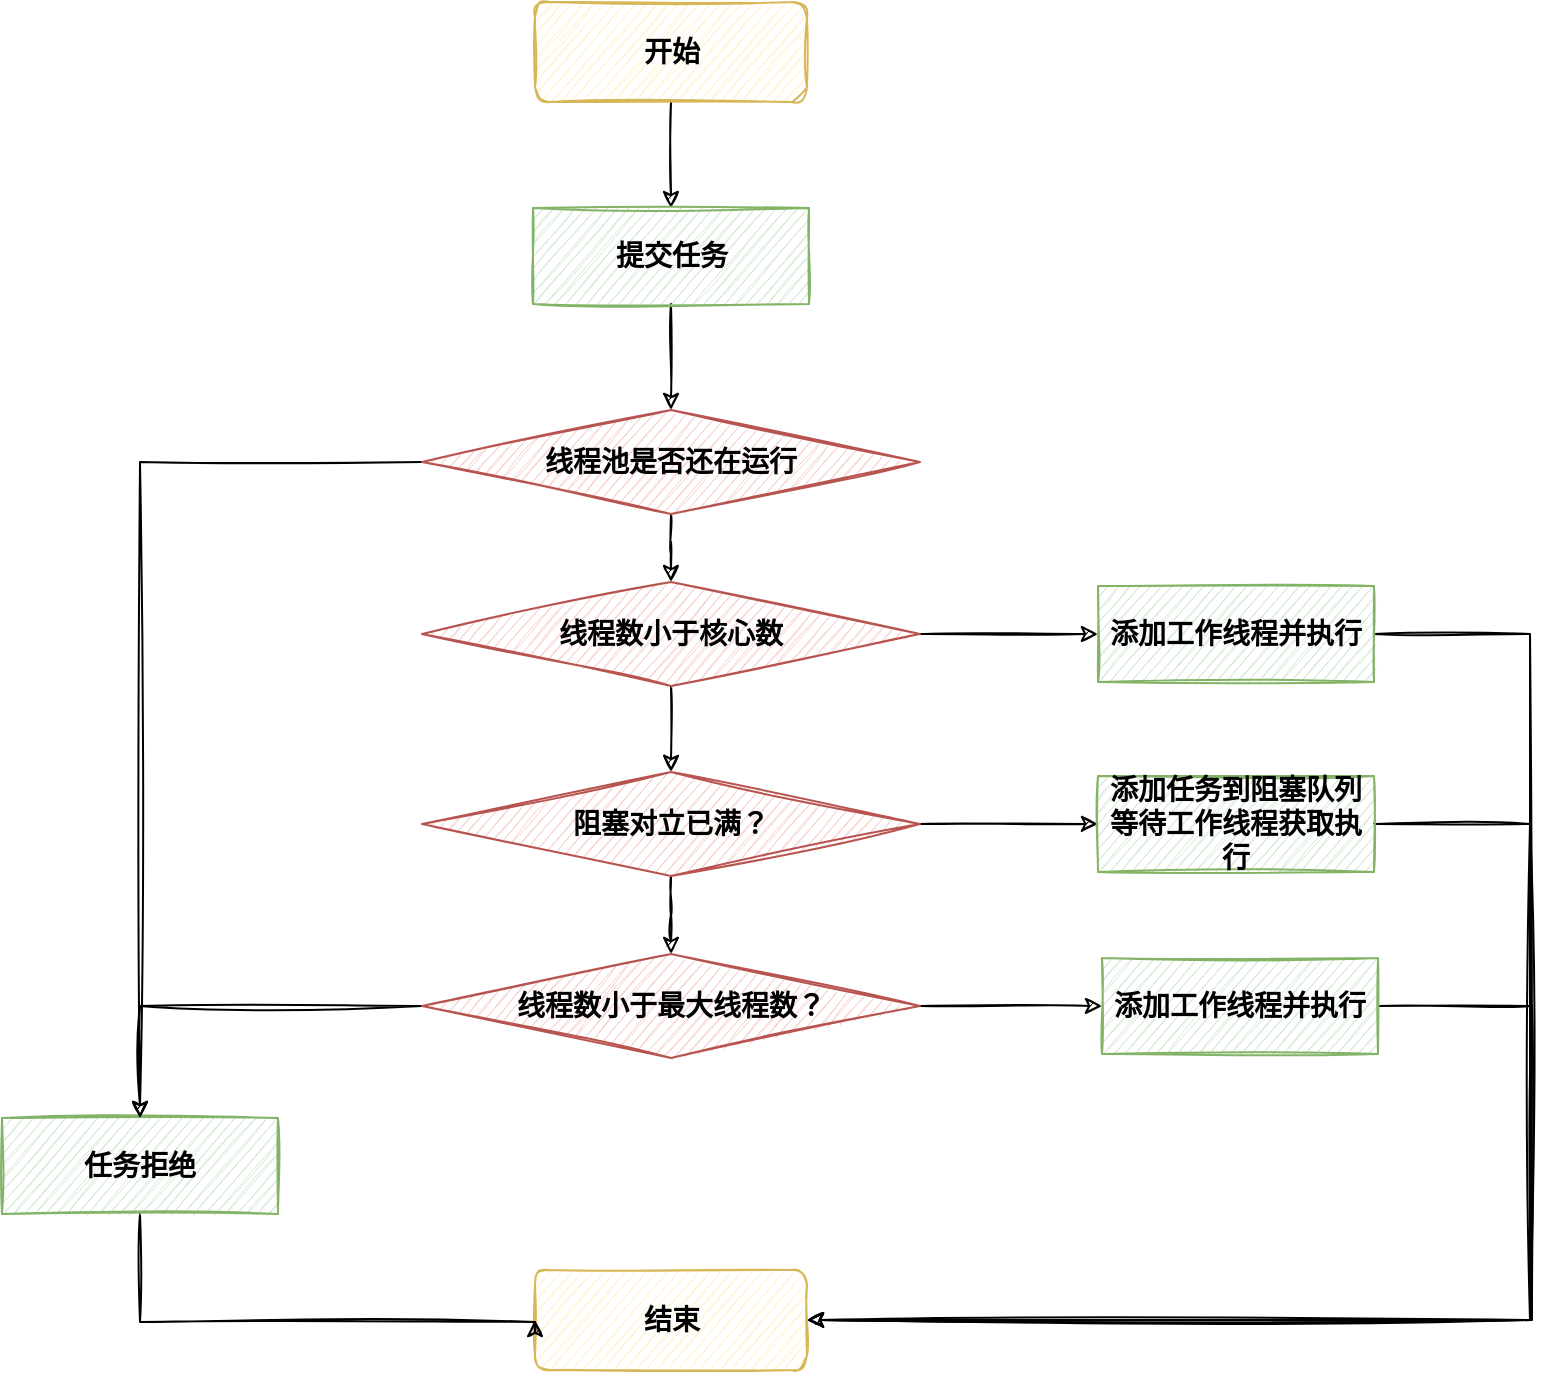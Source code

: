 <mxfile version="16.0.0" type="github">
  <diagram id="FFCrXQkO12scRr8ujQMa" name="第 1 页">
    <mxGraphModel dx="1422" dy="762" grid="0" gridSize="10" guides="1" tooltips="1" connect="1" arrows="1" fold="1" page="0" pageScale="1" pageWidth="827" pageHeight="1169" math="0" shadow="0">
      <root>
        <mxCell id="0" />
        <mxCell id="1" parent="0" />
        <mxCell id="0lQiH7m6wBVxPv7ZPS4I-15" value="" style="edgeStyle=orthogonalEdgeStyle;rounded=0;orthogonalLoop=1;jettySize=auto;html=1;fontSize=14;sketch=1;" edge="1" parent="1" source="0lQiH7m6wBVxPv7ZPS4I-1" target="0lQiH7m6wBVxPv7ZPS4I-6">
          <mxGeometry relative="1" as="geometry" />
        </mxCell>
        <mxCell id="0lQiH7m6wBVxPv7ZPS4I-1" value="&lt;font style=&quot;font-size: 14px&quot;&gt;&lt;b&gt;开始&lt;/b&gt;&lt;/font&gt;" style="rounded=1;whiteSpace=wrap;html=1;fillColor=#fff2cc;strokeColor=#d6b656;sketch=1;" vertex="1" parent="1">
          <mxGeometry x="329.5" y="81" width="136" height="50" as="geometry" />
        </mxCell>
        <mxCell id="0lQiH7m6wBVxPv7ZPS4I-2" value="&lt;font style=&quot;font-size: 14px&quot;&gt;&lt;b&gt;结束&lt;/b&gt;&lt;/font&gt;" style="rounded=1;whiteSpace=wrap;html=1;fillColor=#fff2cc;strokeColor=#d6b656;sketch=1;" vertex="1" parent="1">
          <mxGeometry x="329.5" y="715" width="136" height="50" as="geometry" />
        </mxCell>
        <mxCell id="0lQiH7m6wBVxPv7ZPS4I-16" value="" style="edgeStyle=orthogonalEdgeStyle;rounded=0;orthogonalLoop=1;jettySize=auto;html=1;fontSize=14;sketch=1;" edge="1" parent="1" source="0lQiH7m6wBVxPv7ZPS4I-6" target="0lQiH7m6wBVxPv7ZPS4I-8">
          <mxGeometry relative="1" as="geometry" />
        </mxCell>
        <mxCell id="0lQiH7m6wBVxPv7ZPS4I-6" value="&lt;b&gt;提交任务&lt;/b&gt;" style="rounded=0;whiteSpace=wrap;html=1;fontSize=14;fillColor=#d5e8d4;strokeColor=#82b366;sketch=1;" vertex="1" parent="1">
          <mxGeometry x="328.5" y="184" width="138" height="48" as="geometry" />
        </mxCell>
        <mxCell id="0lQiH7m6wBVxPv7ZPS4I-24" style="edgeStyle=orthogonalEdgeStyle;rounded=0;orthogonalLoop=1;jettySize=auto;html=1;entryX=0;entryY=0.5;entryDx=0;entryDy=0;fontSize=14;sketch=1;" edge="1" parent="1" source="0lQiH7m6wBVxPv7ZPS4I-7" target="0lQiH7m6wBVxPv7ZPS4I-2">
          <mxGeometry relative="1" as="geometry">
            <Array as="points">
              <mxPoint x="132" y="741" />
            </Array>
          </mxGeometry>
        </mxCell>
        <mxCell id="0lQiH7m6wBVxPv7ZPS4I-7" value="&lt;b&gt;任务拒绝&lt;/b&gt;" style="rounded=0;whiteSpace=wrap;html=1;fontSize=14;fillColor=#d5e8d4;strokeColor=#82b366;sketch=1;" vertex="1" parent="1">
          <mxGeometry x="63" y="639" width="138" height="48" as="geometry" />
        </mxCell>
        <mxCell id="0lQiH7m6wBVxPv7ZPS4I-17" value="" style="edgeStyle=orthogonalEdgeStyle;rounded=0;orthogonalLoop=1;jettySize=auto;html=1;fontSize=14;sketch=1;" edge="1" parent="1" source="0lQiH7m6wBVxPv7ZPS4I-8" target="0lQiH7m6wBVxPv7ZPS4I-9">
          <mxGeometry relative="1" as="geometry" />
        </mxCell>
        <mxCell id="0lQiH7m6wBVxPv7ZPS4I-21" style="edgeStyle=orthogonalEdgeStyle;rounded=0;orthogonalLoop=1;jettySize=auto;html=1;entryX=0.5;entryY=0;entryDx=0;entryDy=0;fontSize=14;sketch=1;" edge="1" parent="1" source="0lQiH7m6wBVxPv7ZPS4I-8" target="0lQiH7m6wBVxPv7ZPS4I-7">
          <mxGeometry relative="1" as="geometry" />
        </mxCell>
        <mxCell id="0lQiH7m6wBVxPv7ZPS4I-8" value="&lt;b&gt;线程池是否还在运行&lt;/b&gt;" style="rhombus;whiteSpace=wrap;html=1;sketch=1;fontSize=14;fillColor=#f8cecc;strokeColor=#b85450;" vertex="1" parent="1">
          <mxGeometry x="273" y="285" width="249" height="52" as="geometry" />
        </mxCell>
        <mxCell id="0lQiH7m6wBVxPv7ZPS4I-18" value="" style="edgeStyle=orthogonalEdgeStyle;rounded=0;orthogonalLoop=1;jettySize=auto;html=1;fontSize=14;sketch=1;" edge="1" parent="1" source="0lQiH7m6wBVxPv7ZPS4I-9" target="0lQiH7m6wBVxPv7ZPS4I-10">
          <mxGeometry relative="1" as="geometry" />
        </mxCell>
        <mxCell id="0lQiH7m6wBVxPv7ZPS4I-25" style="edgeStyle=orthogonalEdgeStyle;rounded=0;orthogonalLoop=1;jettySize=auto;html=1;entryX=0;entryY=0.5;entryDx=0;entryDy=0;fontSize=14;sketch=1;" edge="1" parent="1" source="0lQiH7m6wBVxPv7ZPS4I-9" target="0lQiH7m6wBVxPv7ZPS4I-12">
          <mxGeometry relative="1" as="geometry" />
        </mxCell>
        <mxCell id="0lQiH7m6wBVxPv7ZPS4I-9" value="&lt;b&gt;线程数小于核心数&lt;/b&gt;" style="rhombus;whiteSpace=wrap;html=1;sketch=1;fontSize=14;fillColor=#f8cecc;strokeColor=#b85450;" vertex="1" parent="1">
          <mxGeometry x="273" y="371" width="249" height="52" as="geometry" />
        </mxCell>
        <mxCell id="0lQiH7m6wBVxPv7ZPS4I-19" value="" style="edgeStyle=orthogonalEdgeStyle;rounded=0;orthogonalLoop=1;jettySize=auto;html=1;fontSize=14;sketch=1;" edge="1" parent="1" source="0lQiH7m6wBVxPv7ZPS4I-10" target="0lQiH7m6wBVxPv7ZPS4I-11">
          <mxGeometry relative="1" as="geometry" />
        </mxCell>
        <mxCell id="0lQiH7m6wBVxPv7ZPS4I-27" style="edgeStyle=orthogonalEdgeStyle;rounded=0;orthogonalLoop=1;jettySize=auto;html=1;fontSize=14;sketch=1;" edge="1" parent="1" source="0lQiH7m6wBVxPv7ZPS4I-10" target="0lQiH7m6wBVxPv7ZPS4I-13">
          <mxGeometry relative="1" as="geometry" />
        </mxCell>
        <mxCell id="0lQiH7m6wBVxPv7ZPS4I-10" value="&lt;b&gt;阻塞对立已满？&lt;/b&gt;" style="rhombus;whiteSpace=wrap;html=1;sketch=1;fontSize=14;fillColor=#f8cecc;strokeColor=#b85450;" vertex="1" parent="1">
          <mxGeometry x="273" y="466" width="249" height="52" as="geometry" />
        </mxCell>
        <mxCell id="0lQiH7m6wBVxPv7ZPS4I-20" style="edgeStyle=orthogonalEdgeStyle;rounded=0;orthogonalLoop=1;jettySize=auto;html=1;fontSize=14;sketch=1;" edge="1" parent="1" source="0lQiH7m6wBVxPv7ZPS4I-11" target="0lQiH7m6wBVxPv7ZPS4I-7">
          <mxGeometry relative="1" as="geometry" />
        </mxCell>
        <mxCell id="0lQiH7m6wBVxPv7ZPS4I-29" style="edgeStyle=orthogonalEdgeStyle;rounded=0;orthogonalLoop=1;jettySize=auto;html=1;entryX=0;entryY=0.5;entryDx=0;entryDy=0;fontSize=14;sketch=1;" edge="1" parent="1" source="0lQiH7m6wBVxPv7ZPS4I-11" target="0lQiH7m6wBVxPv7ZPS4I-14">
          <mxGeometry relative="1" as="geometry" />
        </mxCell>
        <mxCell id="0lQiH7m6wBVxPv7ZPS4I-11" value="&lt;b&gt;线程数小于最大线程数？&lt;/b&gt;" style="rhombus;whiteSpace=wrap;html=1;sketch=1;fontSize=14;fillColor=#f8cecc;strokeColor=#b85450;" vertex="1" parent="1">
          <mxGeometry x="273" y="557" width="249" height="52" as="geometry" />
        </mxCell>
        <mxCell id="0lQiH7m6wBVxPv7ZPS4I-30" style="edgeStyle=orthogonalEdgeStyle;rounded=0;orthogonalLoop=1;jettySize=auto;html=1;entryX=1;entryY=0.5;entryDx=0;entryDy=0;fontSize=14;sketch=1;" edge="1" parent="1" source="0lQiH7m6wBVxPv7ZPS4I-12" target="0lQiH7m6wBVxPv7ZPS4I-2">
          <mxGeometry relative="1" as="geometry">
            <Array as="points">
              <mxPoint x="827" y="397" />
              <mxPoint x="827" y="740" />
            </Array>
          </mxGeometry>
        </mxCell>
        <mxCell id="0lQiH7m6wBVxPv7ZPS4I-12" value="&lt;b&gt;添加工作线程并执行&lt;/b&gt;" style="rounded=0;whiteSpace=wrap;html=1;fontSize=14;fillColor=#d5e8d4;strokeColor=#82b366;sketch=1;" vertex="1" parent="1">
          <mxGeometry x="611" y="373" width="138" height="48" as="geometry" />
        </mxCell>
        <mxCell id="0lQiH7m6wBVxPv7ZPS4I-32" style="edgeStyle=orthogonalEdgeStyle;rounded=0;orthogonalLoop=1;jettySize=auto;html=1;entryX=1;entryY=0.5;entryDx=0;entryDy=0;fontSize=14;sketch=1;" edge="1" parent="1" source="0lQiH7m6wBVxPv7ZPS4I-13" target="0lQiH7m6wBVxPv7ZPS4I-2">
          <mxGeometry relative="1" as="geometry">
            <Array as="points">
              <mxPoint x="827" y="492" />
              <mxPoint x="827" y="740" />
            </Array>
          </mxGeometry>
        </mxCell>
        <mxCell id="0lQiH7m6wBVxPv7ZPS4I-13" value="&lt;b&gt;添加任务到阻塞队列等待工作线程获取执行&lt;/b&gt;" style="rounded=0;whiteSpace=wrap;html=1;fontSize=14;fillColor=#d5e8d4;strokeColor=#82b366;sketch=1;" vertex="1" parent="1">
          <mxGeometry x="611" y="468" width="138" height="48" as="geometry" />
        </mxCell>
        <mxCell id="0lQiH7m6wBVxPv7ZPS4I-33" style="edgeStyle=orthogonalEdgeStyle;rounded=0;orthogonalLoop=1;jettySize=auto;html=1;entryX=1;entryY=0.5;entryDx=0;entryDy=0;fontSize=14;sketch=1;" edge="1" parent="1" source="0lQiH7m6wBVxPv7ZPS4I-14" target="0lQiH7m6wBVxPv7ZPS4I-2">
          <mxGeometry relative="1" as="geometry">
            <Array as="points">
              <mxPoint x="828" y="583" />
              <mxPoint x="828" y="740" />
            </Array>
          </mxGeometry>
        </mxCell>
        <mxCell id="0lQiH7m6wBVxPv7ZPS4I-14" value="&lt;b&gt;添加工作线程并执行&lt;/b&gt;" style="rounded=0;whiteSpace=wrap;html=1;fontSize=14;fillColor=#d5e8d4;strokeColor=#82b366;sketch=1;" vertex="1" parent="1">
          <mxGeometry x="613" y="559" width="138" height="48" as="geometry" />
        </mxCell>
      </root>
    </mxGraphModel>
  </diagram>
</mxfile>
